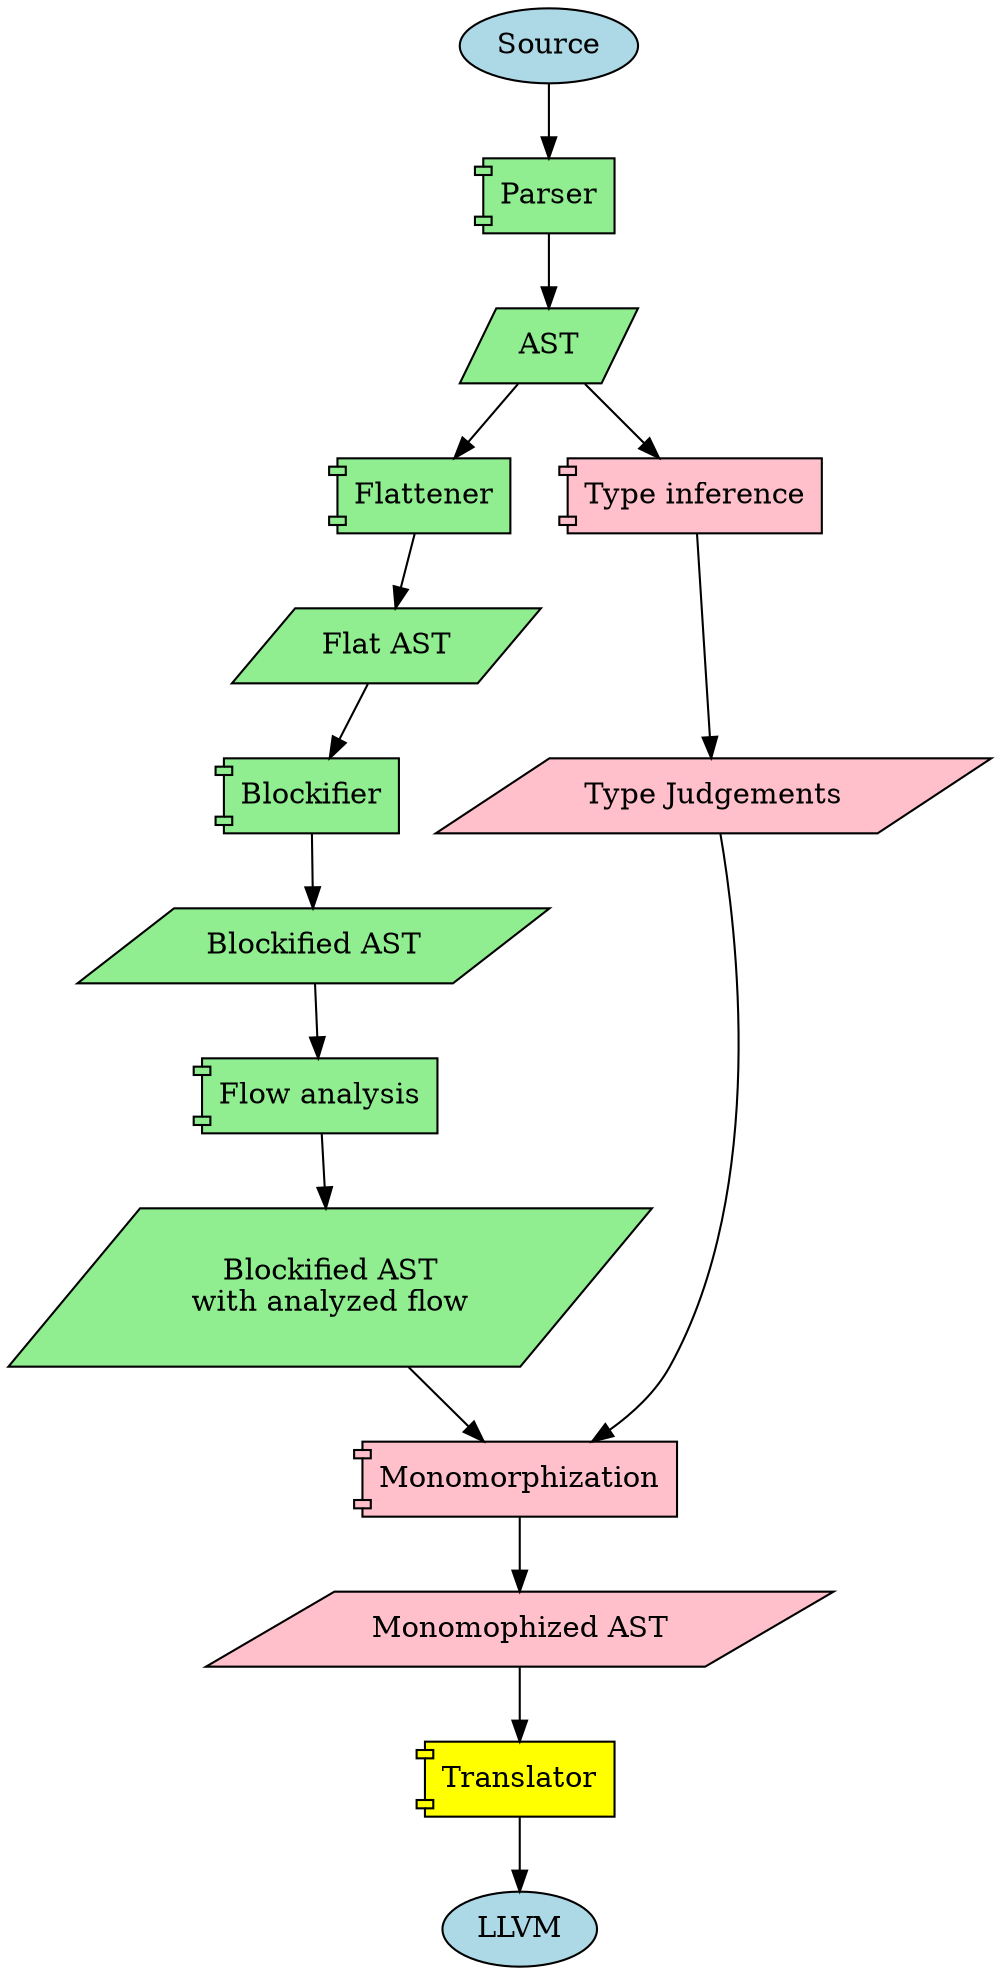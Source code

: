 digraph {
    node [style="filled"]

    subgraph ends {
        node [shape="ellipse"]

        Source [fillcolor="lightblue"]
        LLVM [fillcolor="lightblue"]
    }

    subgraph data {
        node [shape="parallelogram"]

        AST [fillcolor="lightgreen"]
        Judgements [label="Type Judgements", fillcolor="pink"]
        FlatAST [label="Flat AST", fillcolor="lightgreen"]
        BlockifiedAST [label="Blockified AST", fillcolor="lightgreen"]
        BlockifiedASTAnnots [label="Blockified AST\nwith analyzed flow", fillcolor="lightgreen"]
        MonoAST [label="Monomophized AST", fillcolor="pink"]
    }

    subgraph components {
        node [shape="component"]

        Parser [fillcolor="lightgreen"]
        Flattener [fillcolor="lightgreen"]
        Infer [label="Type inference", fillcolor="pink"]
        Blockifier [fillcolor="lightgreen"]
        FlowAnalysis [label="Flow analysis", fillcolor="lightgreen"]
        Monomorphization [fillcolor="pink"]
        Translator [fillcolor="yellow"]
    }

    subgraph decisions {
        node [shape="diamond"]
    }

    Source -> Parser -> AST
    AST -> Flattener -> FlatAST
    AST -> Infer -> Judgements -> Monomorphization
    FlatAST -> Blockifier -> BlockifiedAST
    BlockifiedAST -> FlowAnalysis -> BlockifiedASTAnnots
    BlockifiedASTAnnots -> Monomorphization -> MonoAST
    MonoAST -> Translator -> LLVM
}

